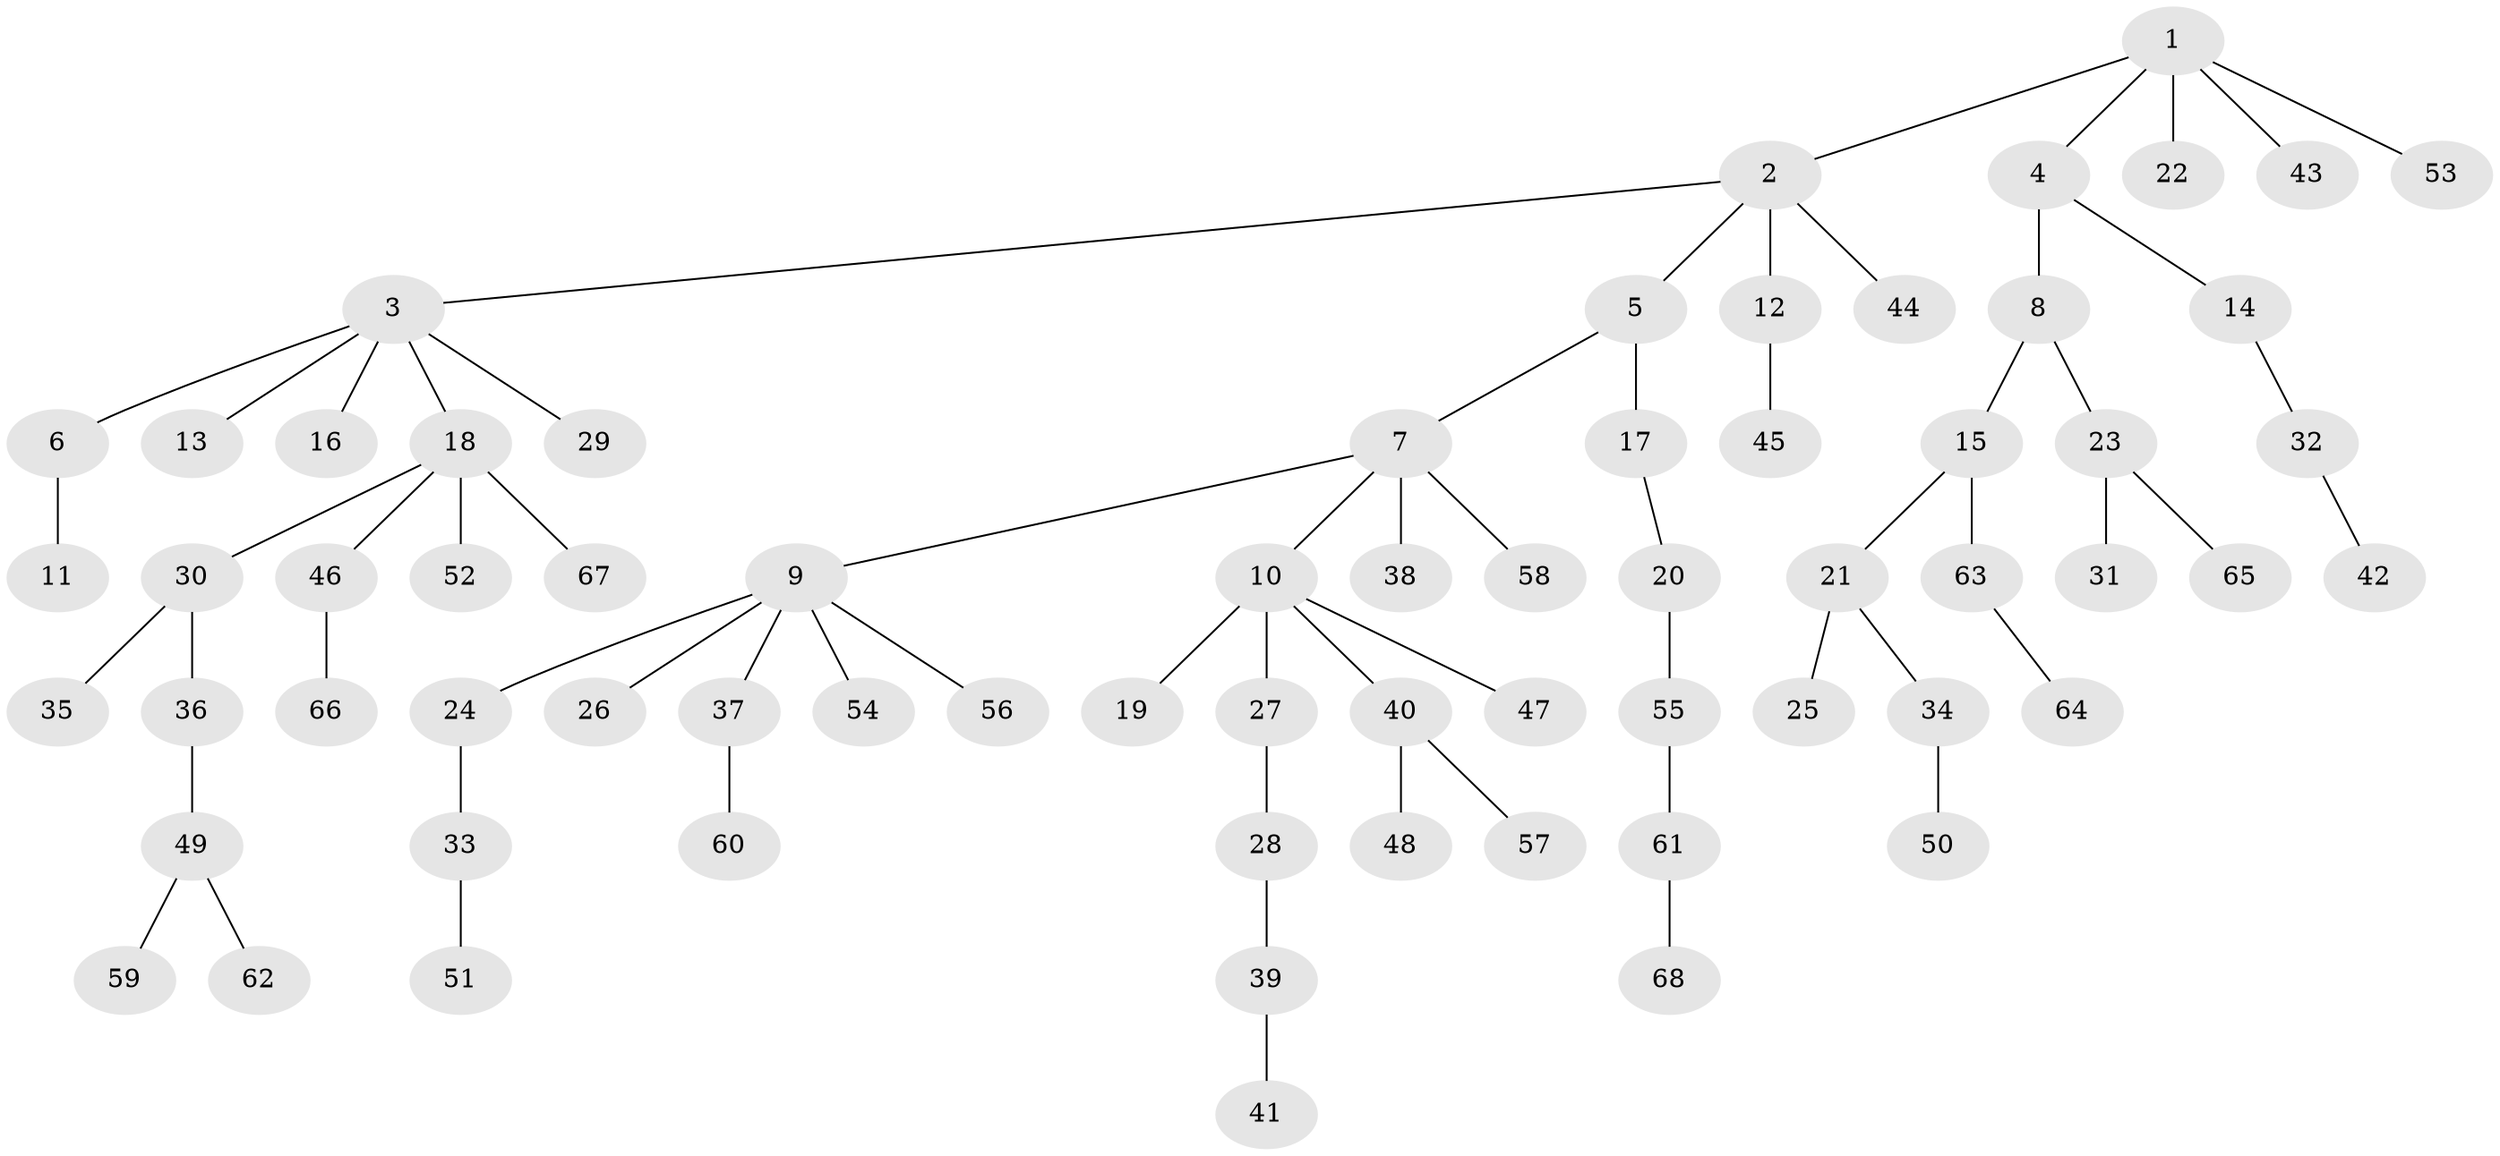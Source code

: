 // coarse degree distribution, {5: 0.029411764705882353, 6: 0.029411764705882353, 8: 0.058823529411764705, 4: 0.029411764705882353, 2: 0.058823529411764705, 1: 0.7352941176470589, 3: 0.058823529411764705}
// Generated by graph-tools (version 1.1) at 2025/19/03/04/25 18:19:22]
// undirected, 68 vertices, 67 edges
graph export_dot {
graph [start="1"]
  node [color=gray90,style=filled];
  1;
  2;
  3;
  4;
  5;
  6;
  7;
  8;
  9;
  10;
  11;
  12;
  13;
  14;
  15;
  16;
  17;
  18;
  19;
  20;
  21;
  22;
  23;
  24;
  25;
  26;
  27;
  28;
  29;
  30;
  31;
  32;
  33;
  34;
  35;
  36;
  37;
  38;
  39;
  40;
  41;
  42;
  43;
  44;
  45;
  46;
  47;
  48;
  49;
  50;
  51;
  52;
  53;
  54;
  55;
  56;
  57;
  58;
  59;
  60;
  61;
  62;
  63;
  64;
  65;
  66;
  67;
  68;
  1 -- 2;
  1 -- 4;
  1 -- 22;
  1 -- 43;
  1 -- 53;
  2 -- 3;
  2 -- 5;
  2 -- 12;
  2 -- 44;
  3 -- 6;
  3 -- 13;
  3 -- 16;
  3 -- 18;
  3 -- 29;
  4 -- 8;
  4 -- 14;
  5 -- 7;
  5 -- 17;
  6 -- 11;
  7 -- 9;
  7 -- 10;
  7 -- 38;
  7 -- 58;
  8 -- 15;
  8 -- 23;
  9 -- 24;
  9 -- 26;
  9 -- 37;
  9 -- 54;
  9 -- 56;
  10 -- 19;
  10 -- 27;
  10 -- 40;
  10 -- 47;
  12 -- 45;
  14 -- 32;
  15 -- 21;
  15 -- 63;
  17 -- 20;
  18 -- 30;
  18 -- 46;
  18 -- 52;
  18 -- 67;
  20 -- 55;
  21 -- 25;
  21 -- 34;
  23 -- 31;
  23 -- 65;
  24 -- 33;
  27 -- 28;
  28 -- 39;
  30 -- 35;
  30 -- 36;
  32 -- 42;
  33 -- 51;
  34 -- 50;
  36 -- 49;
  37 -- 60;
  39 -- 41;
  40 -- 48;
  40 -- 57;
  46 -- 66;
  49 -- 59;
  49 -- 62;
  55 -- 61;
  61 -- 68;
  63 -- 64;
}
